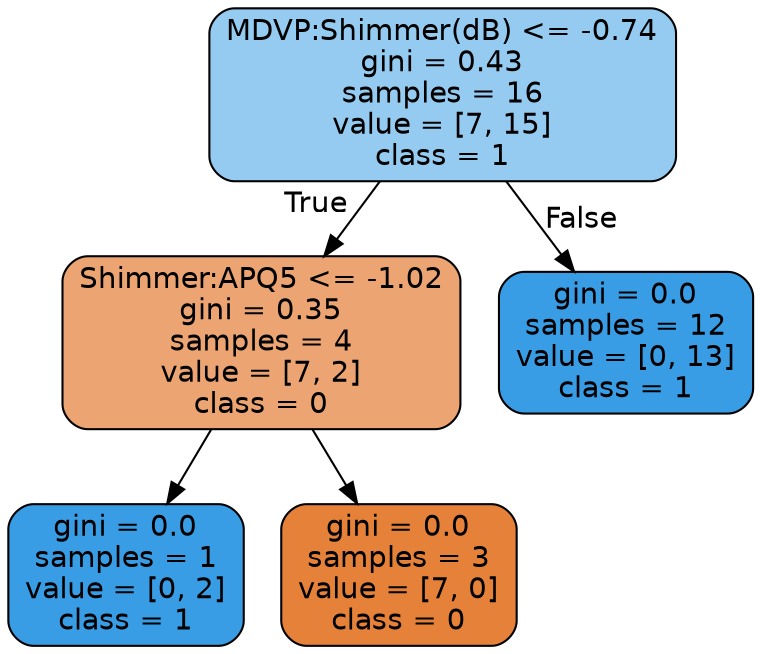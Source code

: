 digraph Tree {
node [shape=box, style="filled, rounded", color="black", fontname=helvetica] ;
edge [fontname=helvetica] ;
0 [label="MDVP:Shimmer(dB) <= -0.74\ngini = 0.43\nsamples = 16\nvalue = [7, 15]\nclass = 1", fillcolor="#95cbf1"] ;
1 [label="Shimmer:APQ5 <= -1.02\ngini = 0.35\nsamples = 4\nvalue = [7, 2]\nclass = 0", fillcolor="#eca572"] ;
0 -> 1 [labeldistance=2.5, labelangle=45, headlabel="True"] ;
2 [label="gini = 0.0\nsamples = 1\nvalue = [0, 2]\nclass = 1", fillcolor="#399de5"] ;
1 -> 2 ;
3 [label="gini = 0.0\nsamples = 3\nvalue = [7, 0]\nclass = 0", fillcolor="#e58139"] ;
1 -> 3 ;
4 [label="gini = 0.0\nsamples = 12\nvalue = [0, 13]\nclass = 1", fillcolor="#399de5"] ;
0 -> 4 [labeldistance=2.5, labelangle=-45, headlabel="False"] ;
}